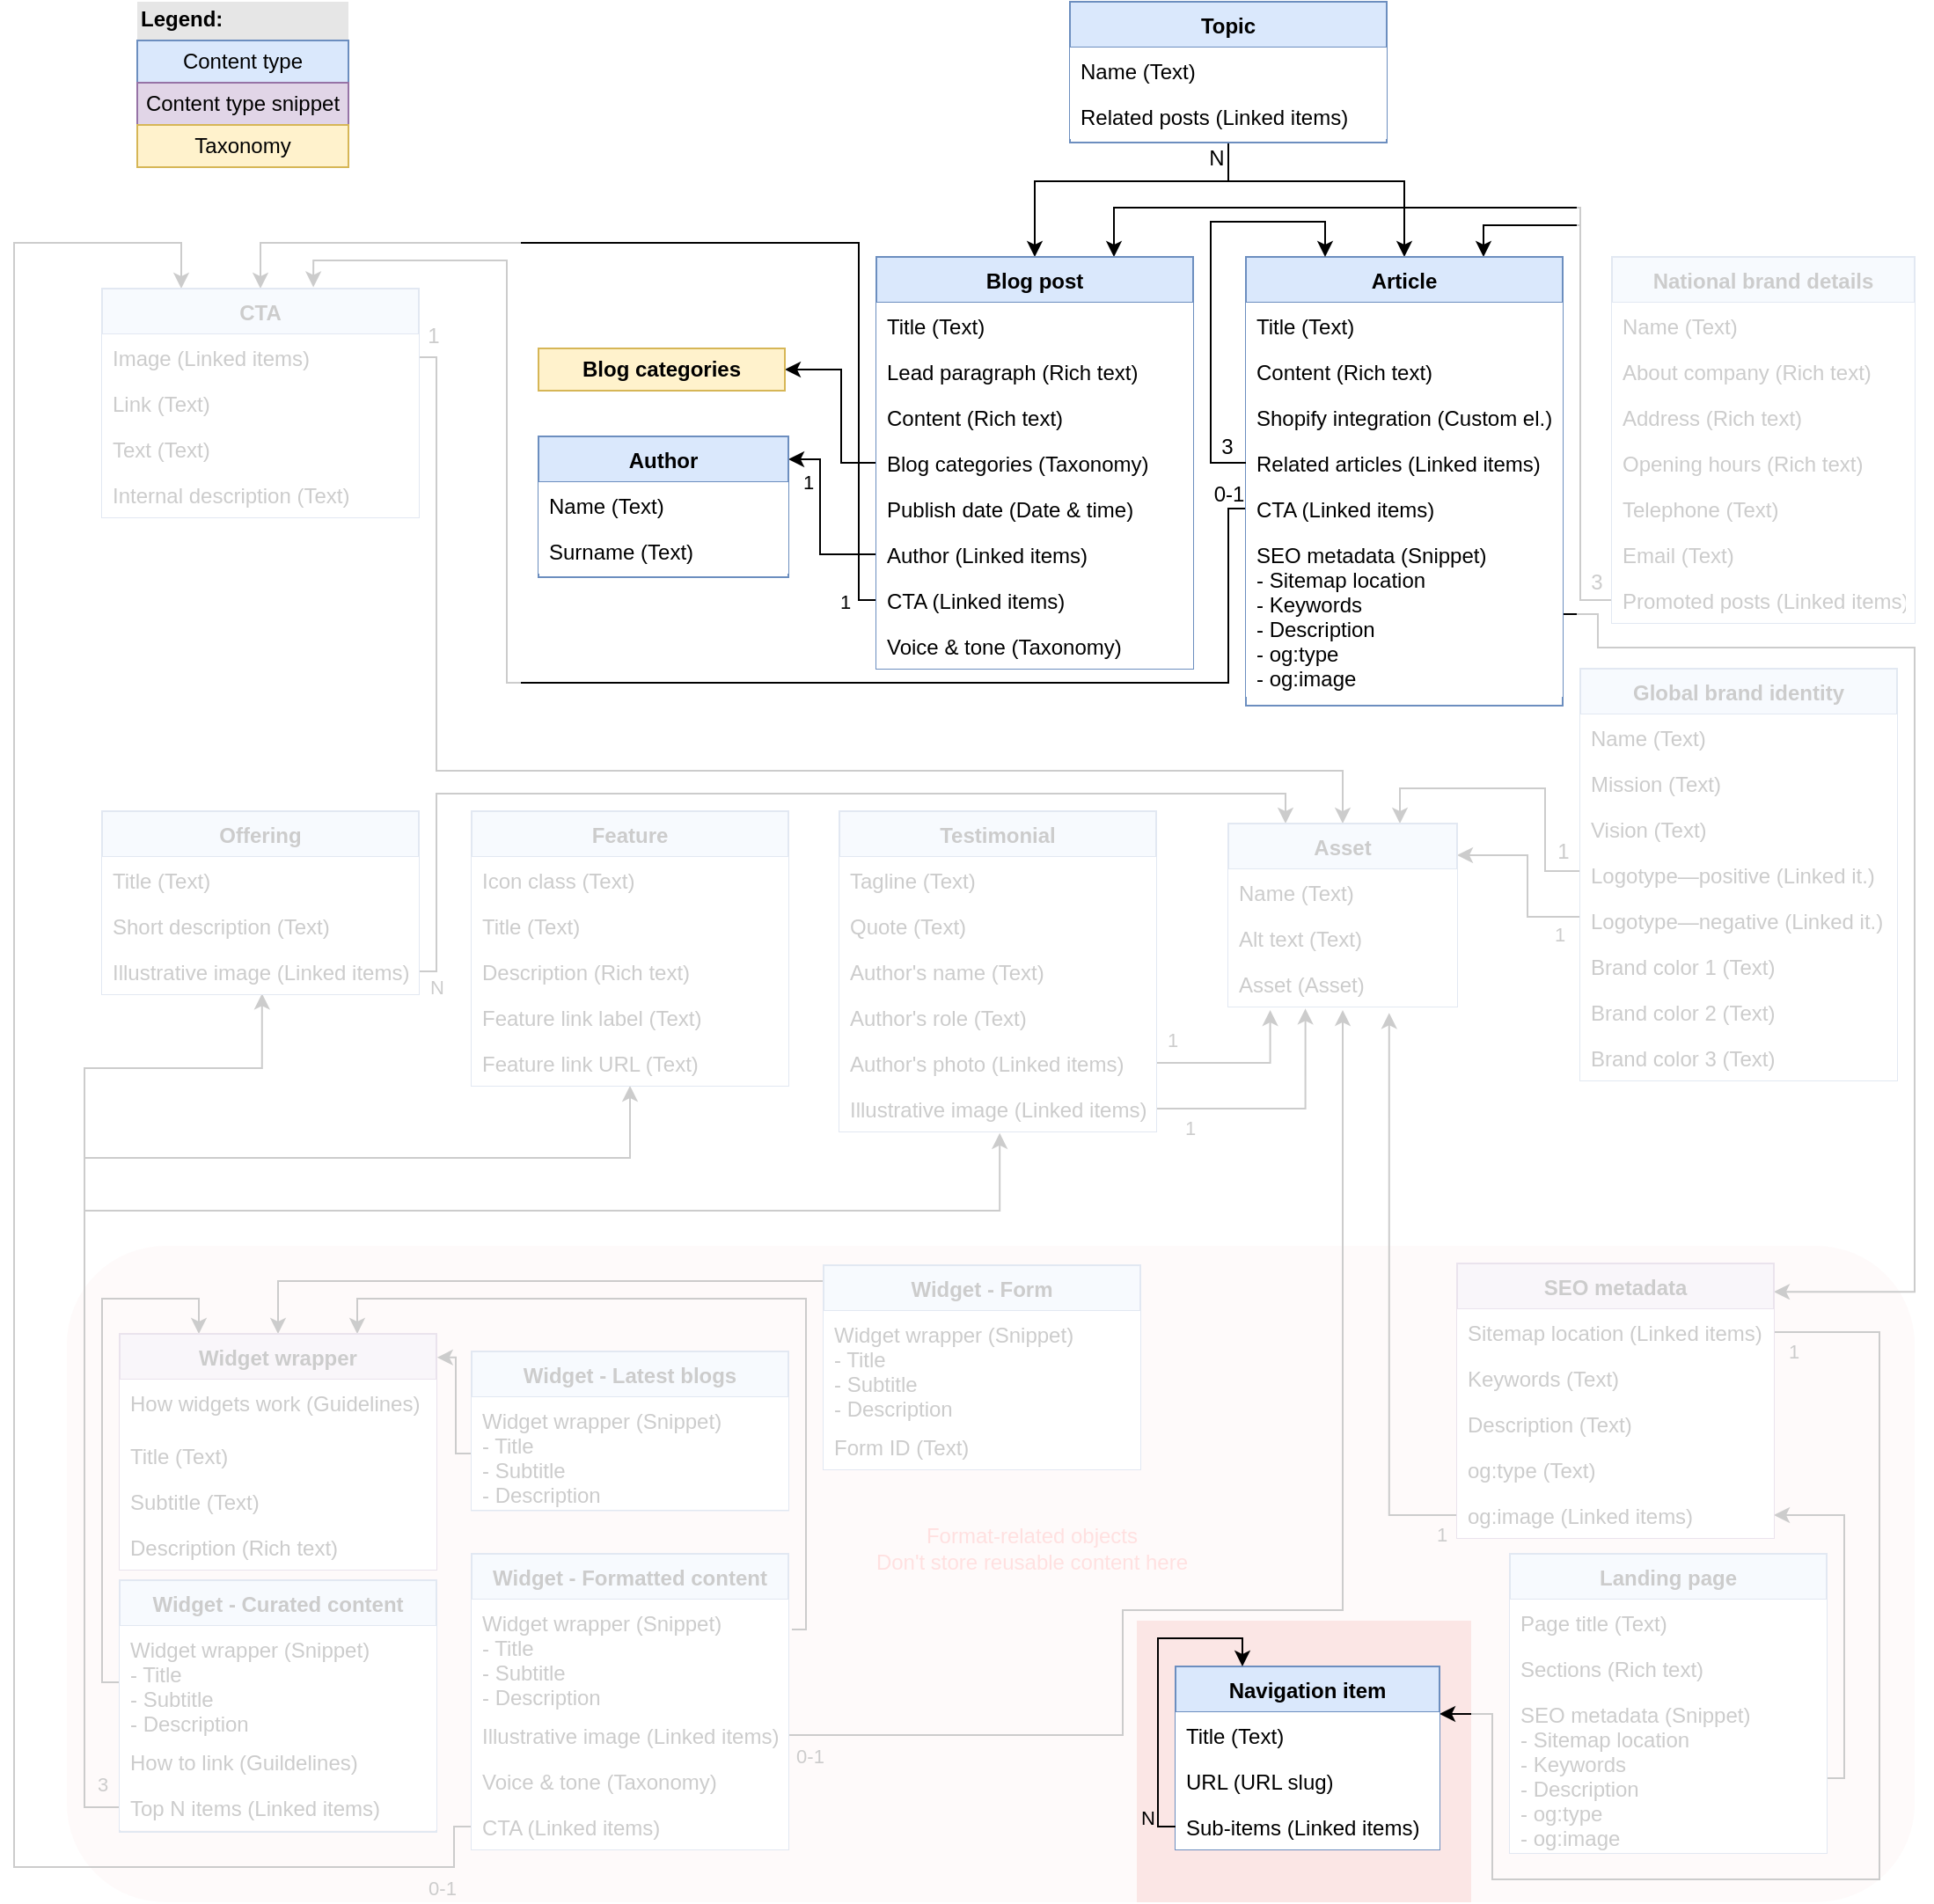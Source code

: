 <mxfile version="12.9.12" type="github">
  <diagram id="l7EoI_o5KhrgH6v80gf4" name="Page-1">
    <mxGraphModel dx="3122" dy="1813" grid="1" gridSize="10" guides="1" tooltips="1" connect="1" arrows="1" fold="0" page="1" pageScale="1" pageWidth="850" pageHeight="1100" math="0" shadow="0">
      <root>
        <mxCell id="0" />
        <mxCell id="1" parent="0" />
        <mxCell id="Mn-jsPeLyAHsvxmleGaf-1" value="" style="rounded=1;whiteSpace=wrap;html=1;fillColor=#f8cecc;strokeColor=none;opacity=50;" parent="1" vertex="1">
          <mxGeometry x="-1058" y="-133" width="1050" height="373" as="geometry" />
        </mxCell>
        <mxCell id="Mn-jsPeLyAHsvxmleGaf-2" value="1" style="edgeStyle=orthogonalEdgeStyle;rounded=0;orthogonalLoop=1;jettySize=auto;html=1;exitX=0;exitY=0.5;exitDx=0;exitDy=0;entryX=1;entryY=0.162;entryDx=0;entryDy=0;entryPerimeter=0;" parent="1" source="Mn-jsPeLyAHsvxmleGaf-86" target="Mn-jsPeLyAHsvxmleGaf-147" edge="1">
          <mxGeometry x="0.404" y="7" relative="1" as="geometry">
            <Array as="points">
              <mxPoint x="-630" y="-526" />
              <mxPoint x="-630" y="-580" />
            </Array>
            <mxPoint x="-645" y="-577" as="targetPoint" />
            <mxPoint as="offset" />
          </mxGeometry>
        </mxCell>
        <mxCell id="Mn-jsPeLyAHsvxmleGaf-3" value="1" style="text;html=1;align=center;verticalAlign=middle;resizable=0;points=[];" parent="Mn-jsPeLyAHsvxmleGaf-2" vertex="1" connectable="0">
          <mxGeometry x="-0.88" y="29" relative="1" as="geometry">
            <mxPoint x="9" y="-13" as="offset" />
          </mxGeometry>
        </mxCell>
        <mxCell id="Mn-jsPeLyAHsvxmleGaf-4" style="edgeStyle=orthogonalEdgeStyle;rounded=0;orthogonalLoop=1;jettySize=auto;html=1;entryX=1;entryY=0.5;entryDx=0;entryDy=0;exitX=0;exitY=0.5;exitDx=0;exitDy=0;" parent="1" source="Mn-jsPeLyAHsvxmleGaf-84" target="Mn-jsPeLyAHsvxmleGaf-15" edge="1">
          <mxGeometry relative="1" as="geometry">
            <mxPoint x="-364.16" y="84" as="targetPoint" />
            <Array as="points">
              <mxPoint x="-618" y="-578" />
              <mxPoint x="-618" y="-631" />
            </Array>
          </mxGeometry>
        </mxCell>
        <mxCell id="Mn-jsPeLyAHsvxmleGaf-5" style="edgeStyle=orthogonalEdgeStyle;rounded=0;orthogonalLoop=1;jettySize=auto;html=1;exitX=0;exitY=0.5;exitDx=0;exitDy=0;entryX=0.25;entryY=0;entryDx=0;entryDy=0;strokeColor=#000000;fontColor=#00FF00;" parent="1" source="Mn-jsPeLyAHsvxmleGaf-55" target="Mn-jsPeLyAHsvxmleGaf-62" edge="1">
          <mxGeometry relative="1" as="geometry">
            <Array as="points">
              <mxPoint x="-1038" y="115" />
              <mxPoint x="-1038" y="-103" />
              <mxPoint x="-983" y="-103" />
            </Array>
          </mxGeometry>
        </mxCell>
        <mxCell id="Mn-jsPeLyAHsvxmleGaf-6" value="1" style="edgeStyle=orthogonalEdgeStyle;rounded=0;orthogonalLoop=1;jettySize=auto;html=1;exitX=1;exitY=0.5;exitDx=0;exitDy=0;strokeColor=#000000;fontColor=#000000;labelBackgroundColor=none;" parent="1" source="Mn-jsPeLyAHsvxmleGaf-112" target="Mn-jsPeLyAHsvxmleGaf-142" edge="1">
          <mxGeometry x="-0.801" y="-49" relative="1" as="geometry">
            <mxPoint x="-276" y="133" as="targetPoint" />
            <Array as="points">
              <mxPoint x="-28" y="-84" />
              <mxPoint x="-28" y="227" />
              <mxPoint x="-248" y="227" />
              <mxPoint x="-248" y="133" />
            </Array>
            <mxPoint as="offset" />
          </mxGeometry>
        </mxCell>
        <mxCell id="Mn-jsPeLyAHsvxmleGaf-7" value="1" style="text;html=1;align=center;verticalAlign=middle;resizable=0;points=[];fontColor=#000000;" parent="Mn-jsPeLyAHsvxmleGaf-6" vertex="1" connectable="0">
          <mxGeometry x="-0.455" y="1" relative="1" as="geometry">
            <mxPoint x="-66" y="-405" as="offset" />
          </mxGeometry>
        </mxCell>
        <mxCell id="Mn-jsPeLyAHsvxmleGaf-8" value="1" style="edgeStyle=orthogonalEdgeStyle;rounded=0;orthogonalLoop=1;jettySize=auto;html=1;exitX=0;exitY=0.5;exitDx=0;exitDy=0;strokeColor=#000000;fontColor=#000000;entryX=0.703;entryY=1.141;entryDx=0;entryDy=0;entryPerimeter=0;labelBackgroundColor=none;" parent="1" source="Mn-jsPeLyAHsvxmleGaf-116" target="Mn-jsPeLyAHsvxmleGaf-92" edge="1">
          <mxGeometry x="-0.94" y="11" relative="1" as="geometry">
            <Array as="points">
              <mxPoint x="-307" y="20" />
            </Array>
            <mxPoint as="offset" />
            <mxPoint x="-316" y="-264" as="targetPoint" />
          </mxGeometry>
        </mxCell>
        <mxCell id="Mn-jsPeLyAHsvxmleGaf-9" style="edgeStyle=orthogonalEdgeStyle;rounded=0;orthogonalLoop=1;jettySize=auto;html=1;entryX=1;entryY=0.103;entryDx=0;entryDy=0;strokeColor=#000000;fontColor=#00FF00;exitX=1;exitY=0.5;exitDx=0;exitDy=0;entryPerimeter=0;" parent="1" source="Mn-jsPeLyAHsvxmleGaf-78" target="Mn-jsPeLyAHsvxmleGaf-111" edge="1">
          <mxGeometry relative="1" as="geometry">
            <Array as="points">
              <mxPoint x="-188" y="-492" />
              <mxPoint x="-188" y="-473" />
              <mxPoint x="-8" y="-473" />
              <mxPoint x="-8" y="-107" />
            </Array>
          </mxGeometry>
        </mxCell>
        <mxCell id="Mn-jsPeLyAHsvxmleGaf-11" style="edgeStyle=orthogonalEdgeStyle;rounded=0;orthogonalLoop=1;jettySize=auto;html=1;exitX=0;exitY=0.5;exitDx=0;exitDy=0;entryX=0.667;entryY=-0.006;entryDx=0;entryDy=0;strokeColor=#000000;fontColor=#00FF00;entryPerimeter=0;" parent="1" source="Mn-jsPeLyAHsvxmleGaf-77" target="Mn-jsPeLyAHsvxmleGaf-48" edge="1">
          <mxGeometry relative="1" as="geometry">
            <Array as="points">
              <mxPoint x="-398" y="-552" />
              <mxPoint x="-398" y="-453" />
              <mxPoint x="-808" y="-453" />
              <mxPoint x="-808" y="-693" />
              <mxPoint x="-918" y="-693" />
            </Array>
          </mxGeometry>
        </mxCell>
        <mxCell id="Mn-jsPeLyAHsvxmleGaf-156" value="0-1" style="text;html=1;align=center;verticalAlign=middle;resizable=0;points=[];" parent="Mn-jsPeLyAHsvxmleGaf-11" vertex="1" connectable="0">
          <mxGeometry x="-0.577" relative="1" as="geometry">
            <mxPoint x="77.67" y="-107" as="offset" />
          </mxGeometry>
        </mxCell>
        <mxCell id="Mn-jsPeLyAHsvxmleGaf-12" value="1" style="edgeStyle=orthogonalEdgeStyle;rounded=0;orthogonalLoop=1;jettySize=auto;html=1;exitX=0;exitY=0.5;exitDx=0;exitDy=0;strokeColor=#000000;fontColor=#000000;entryX=0.5;entryY=0;entryDx=0;entryDy=0;" parent="1" source="Mn-jsPeLyAHsvxmleGaf-87" target="Mn-jsPeLyAHsvxmleGaf-48" edge="1">
          <mxGeometry x="-0.966" y="8" relative="1" as="geometry">
            <mxPoint x="-1173" y="881" as="targetPoint" />
            <Array as="points">
              <mxPoint x="-608" y="-500" />
              <mxPoint x="-608" y="-703" />
              <mxPoint x="-948" y="-703" />
            </Array>
            <mxPoint y="1" as="offset" />
          </mxGeometry>
        </mxCell>
        <mxCell id="Mn-jsPeLyAHsvxmleGaf-13" style="edgeStyle=orthogonalEdgeStyle;rounded=0;orthogonalLoop=1;jettySize=auto;html=1;exitX=0;exitY=0.5;exitDx=0;exitDy=0;strokeColor=#000000;entryX=0.75;entryY=0;entryDx=0;entryDy=0;" parent="1" source="Mn-jsPeLyAHsvxmleGaf-128" target="Mn-jsPeLyAHsvxmleGaf-70" edge="1">
          <mxGeometry relative="1" as="geometry">
            <mxPoint x="-485.16" y="-423" as="targetPoint" />
            <Array as="points">
              <mxPoint x="-198" y="-500" />
              <mxPoint x="-198" y="-713" />
              <mxPoint x="-253" y="-713" />
            </Array>
          </mxGeometry>
        </mxCell>
        <mxCell id="Mn-jsPeLyAHsvxmleGaf-14" value="3" style="text;html=1;align=center;verticalAlign=middle;resizable=0;points=[];" parent="Mn-jsPeLyAHsvxmleGaf-13" vertex="1" connectable="0">
          <mxGeometry x="-0.667" y="-1" relative="1" as="geometry">
            <mxPoint x="8" y="21.83" as="offset" />
          </mxGeometry>
        </mxCell>
        <mxCell id="Mn-jsPeLyAHsvxmleGaf-15" value="Blog categories" style="rounded=0;whiteSpace=wrap;html=1;strokeColor=#d6b656;strokeWidth=1;fillColor=#fff2cc;fontStyle=1" parent="1" vertex="1">
          <mxGeometry x="-790" y="-643" width="140" height="24" as="geometry" />
        </mxCell>
        <mxCell id="Mn-jsPeLyAHsvxmleGaf-17" style="edgeStyle=orthogonalEdgeStyle;rounded=0;orthogonalLoop=1;jettySize=auto;html=1;exitX=0.5;exitY=1;exitDx=0;exitDy=0;entryX=0.5;entryY=0;entryDx=0;entryDy=0;" parent="1" source="Mn-jsPeLyAHsvxmleGaf-67" target="Mn-jsPeLyAHsvxmleGaf-80" edge="1">
          <mxGeometry relative="1" as="geometry">
            <Array as="points">
              <mxPoint x="-398" y="-738" />
              <mxPoint x="-508" y="-738" />
            </Array>
          </mxGeometry>
        </mxCell>
        <mxCell id="Mn-jsPeLyAHsvxmleGaf-155" value="N" style="text;html=1;align=center;verticalAlign=middle;resizable=0;points=[];" parent="Mn-jsPeLyAHsvxmleGaf-17" vertex="1" connectable="0">
          <mxGeometry x="-0.002" y="2" relative="1" as="geometry">
            <mxPoint x="58.5" y="-15" as="offset" />
          </mxGeometry>
        </mxCell>
        <mxCell id="Mn-jsPeLyAHsvxmleGaf-18" style="edgeStyle=orthogonalEdgeStyle;rounded=0;orthogonalLoop=1;jettySize=auto;html=1;exitX=0.5;exitY=1;exitDx=0;exitDy=0;entryX=0.5;entryY=0;entryDx=0;entryDy=0;" parent="1" source="Mn-jsPeLyAHsvxmleGaf-67" target="Mn-jsPeLyAHsvxmleGaf-70" edge="1">
          <mxGeometry relative="1" as="geometry">
            <Array as="points">
              <mxPoint x="-398" y="-738" />
              <mxPoint x="-298" y="-738" />
            </Array>
          </mxGeometry>
        </mxCell>
        <mxCell id="Mn-jsPeLyAHsvxmleGaf-19" value="" style="group;fillColor=#E6E6E6;" parent="1" vertex="1" connectable="0">
          <mxGeometry x="-1018" y="-840" width="120" height="94" as="geometry" />
        </mxCell>
        <mxCell id="Mn-jsPeLyAHsvxmleGaf-20" value="&lt;b&gt;Legend:&lt;/b&gt;" style="text;html=1;strokeColor=none;fillColor=none;align=left;verticalAlign=middle;whiteSpace=wrap;rounded=0;" parent="Mn-jsPeLyAHsvxmleGaf-19" vertex="1">
          <mxGeometry width="40" height="20" as="geometry" />
        </mxCell>
        <mxCell id="Mn-jsPeLyAHsvxmleGaf-21" value="Content type" style="rounded=0;whiteSpace=wrap;html=1;strokeColor=#6c8ebf;strokeWidth=1;fillColor=#dae8fc;gradientColor=none;" parent="Mn-jsPeLyAHsvxmleGaf-19" vertex="1">
          <mxGeometry y="22" width="120" height="24" as="geometry" />
        </mxCell>
        <mxCell id="Mn-jsPeLyAHsvxmleGaf-22" value="Content type snippet" style="rounded=0;whiteSpace=wrap;html=1;strokeColor=#9673a6;strokeWidth=1;fillColor=#e1d5e7;" parent="Mn-jsPeLyAHsvxmleGaf-19" vertex="1">
          <mxGeometry y="46" width="120" height="24" as="geometry" />
        </mxCell>
        <mxCell id="Mn-jsPeLyAHsvxmleGaf-23" value="Taxonomy" style="rounded=0;whiteSpace=wrap;html=1;strokeColor=#d6b656;strokeWidth=1;fillColor=#fff2cc;" parent="Mn-jsPeLyAHsvxmleGaf-19" vertex="1">
          <mxGeometry y="70" width="120" height="24" as="geometry" />
        </mxCell>
        <mxCell id="Mn-jsPeLyAHsvxmleGaf-24" style="edgeStyle=orthogonalEdgeStyle;rounded=0;orthogonalLoop=1;jettySize=auto;html=1;exitX=1;exitY=0.75;exitDx=0;exitDy=0;entryX=1;entryY=0.5;entryDx=0;entryDy=0;" parent="1" source="Mn-jsPeLyAHsvxmleGaf-117" target="Mn-jsPeLyAHsvxmleGaf-116" edge="1">
          <mxGeometry relative="1" as="geometry">
            <mxPoint x="-568" y="-73" as="targetPoint" />
            <Array as="points">
              <mxPoint x="-48" y="170" />
              <mxPoint x="-48" y="20" />
            </Array>
          </mxGeometry>
        </mxCell>
        <mxCell id="Mn-jsPeLyAHsvxmleGaf-25" style="edgeStyle=orthogonalEdgeStyle;rounded=0;orthogonalLoop=1;jettySize=auto;html=1;exitX=0;exitY=0.5;exitDx=0;exitDy=0;entryX=0.75;entryY=0;entryDx=0;entryDy=0;" parent="1" source="Mn-jsPeLyAHsvxmleGaf-106" target="Mn-jsPeLyAHsvxmleGaf-89" edge="1">
          <mxGeometry relative="1" as="geometry">
            <Array as="points">
              <mxPoint x="-198" y="-346" />
              <mxPoint x="-218" y="-346" />
              <mxPoint x="-218" y="-393" />
              <mxPoint x="-301" y="-393" />
            </Array>
            <mxPoint x="-275" y="-326" as="targetPoint" />
          </mxGeometry>
        </mxCell>
        <mxCell id="Mn-jsPeLyAHsvxmleGaf-26" value="1" style="text;html=1;align=center;verticalAlign=middle;resizable=0;points=[];" parent="Mn-jsPeLyAHsvxmleGaf-25" vertex="1" connectable="0">
          <mxGeometry x="-0.542" y="-2" relative="1" as="geometry">
            <mxPoint x="8" y="6.17" as="offset" />
          </mxGeometry>
        </mxCell>
        <mxCell id="Mn-jsPeLyAHsvxmleGaf-27" value="1" style="edgeStyle=orthogonalEdgeStyle;rounded=0;orthogonalLoop=1;jettySize=auto;html=1;exitX=0;exitY=0.5;exitDx=0;exitDy=0;entryX=1;entryY=0.173;entryDx=0;entryDy=0;entryPerimeter=0;" parent="1" source="Mn-jsPeLyAHsvxmleGaf-107" target="Mn-jsPeLyAHsvxmleGaf-89" edge="1">
          <mxGeometry x="-0.738" y="10" relative="1" as="geometry">
            <mxPoint x="-288" y="-356" as="targetPoint" />
            <Array as="points">
              <mxPoint x="-228" y="-320" />
              <mxPoint x="-228" y="-355" />
            </Array>
            <mxPoint as="offset" />
          </mxGeometry>
        </mxCell>
        <mxCell id="Mn-jsPeLyAHsvxmleGaf-28" value="1" style="text;html=1;align=center;verticalAlign=middle;resizable=0;points=[];" parent="Mn-jsPeLyAHsvxmleGaf-27" vertex="1" connectable="0">
          <mxGeometry x="-0.903" y="-11" relative="1" as="geometry">
            <mxPoint x="8.33" y="19" as="offset" />
          </mxGeometry>
        </mxCell>
        <mxCell id="Mn-jsPeLyAHsvxmleGaf-29" style="edgeStyle=orthogonalEdgeStyle;rounded=0;orthogonalLoop=1;jettySize=auto;html=1;exitX=1;exitY=0.5;exitDx=0;exitDy=0;entryX=0.5;entryY=0;entryDx=0;entryDy=0;" parent="1" source="Mn-jsPeLyAHsvxmleGaf-49" target="Mn-jsPeLyAHsvxmleGaf-89" edge="1">
          <mxGeometry relative="1" as="geometry">
            <mxPoint x="-848" y="-643.941" as="sourcePoint" />
            <mxPoint x="-348" y="-263" as="targetPoint" />
            <Array as="points">
              <mxPoint x="-848" y="-638" />
              <mxPoint x="-848" y="-403" />
              <mxPoint x="-333" y="-403" />
            </Array>
          </mxGeometry>
        </mxCell>
        <mxCell id="Mn-jsPeLyAHsvxmleGaf-154" value="1" style="text;html=1;align=center;verticalAlign=middle;resizable=0;points=[];" parent="Mn-jsPeLyAHsvxmleGaf-29" vertex="1" connectable="0">
          <mxGeometry x="-0.653" y="3" relative="1" as="geometry">
            <mxPoint x="-5" y="-139.5" as="offset" />
          </mxGeometry>
        </mxCell>
        <mxCell id="Mn-jsPeLyAHsvxmleGaf-31" style="edgeStyle=orthogonalEdgeStyle;rounded=0;orthogonalLoop=1;jettySize=auto;html=1;entryX=0.75;entryY=0;entryDx=0;entryDy=0;exitX=0;exitY=0.5;exitDx=0;exitDy=0;" parent="1" source="Mn-jsPeLyAHsvxmleGaf-128" target="Mn-jsPeLyAHsvxmleGaf-80" edge="1">
          <mxGeometry relative="1" as="geometry">
            <Array as="points">
              <mxPoint x="-198" y="-500" />
              <mxPoint x="-198" y="-723" />
              <mxPoint x="-463" y="-723" />
            </Array>
          </mxGeometry>
        </mxCell>
        <mxCell id="Mn-jsPeLyAHsvxmleGaf-32" style="edgeStyle=orthogonalEdgeStyle;rounded=0;orthogonalLoop=1;jettySize=auto;html=1;exitX=0;exitY=0.5;exitDx=0;exitDy=0;entryX=1.002;entryY=0.1;entryDx=0;entryDy=0;entryPerimeter=0;" parent="1" source="Mn-jsPeLyAHsvxmleGaf-99" target="Mn-jsPeLyAHsvxmleGaf-62" edge="1">
          <mxGeometry relative="1" as="geometry">
            <Array as="points">
              <mxPoint x="-837" y="-15" />
              <mxPoint x="-837" y="-70" />
            </Array>
          </mxGeometry>
        </mxCell>
        <mxCell id="Mn-jsPeLyAHsvxmleGaf-33" style="edgeStyle=orthogonalEdgeStyle;rounded=0;orthogonalLoop=1;jettySize=auto;html=1;exitX=0;exitY=0.5;exitDx=0;exitDy=0;entryX=0.505;entryY=0.987;entryDx=0;entryDy=0;entryPerimeter=0;" parent="1" source="Mn-jsPeLyAHsvxmleGaf-57" target="Mn-jsPeLyAHsvxmleGaf-153" edge="1">
          <mxGeometry relative="1" as="geometry">
            <mxPoint x="-1038" y="150" as="targetPoint" />
            <Array as="points">
              <mxPoint x="-1048" y="186" />
              <mxPoint x="-1048" y="-234" />
              <mxPoint x="-947" y="-234" />
            </Array>
          </mxGeometry>
        </mxCell>
        <mxCell id="Mn-jsPeLyAHsvxmleGaf-34" style="edgeStyle=orthogonalEdgeStyle;rounded=0;orthogonalLoop=1;jettySize=auto;html=1;exitX=0;exitY=0.5;exitDx=0;exitDy=0;entryX=0.5;entryY=1;entryDx=0;entryDy=0;" parent="1" source="Mn-jsPeLyAHsvxmleGaf-57" target="Mn-jsPeLyAHsvxmleGaf-129" edge="1">
          <mxGeometry relative="1" as="geometry">
            <Array as="points">
              <mxPoint x="-1048" y="186" />
              <mxPoint x="-1048" y="-183" />
              <mxPoint x="-738" y="-183" />
            </Array>
          </mxGeometry>
        </mxCell>
        <mxCell id="Mn-jsPeLyAHsvxmleGaf-35" value="3" style="edgeStyle=orthogonalEdgeStyle;rounded=0;orthogonalLoop=1;jettySize=auto;html=1;exitX=0;exitY=0.5;exitDx=0;exitDy=0;entryX=0.506;entryY=1.034;entryDx=0;entryDy=0;entryPerimeter=0;labelBackgroundColor=none;" parent="1" source="Mn-jsPeLyAHsvxmleGaf-57" target="Mn-jsPeLyAHsvxmleGaf-141" edge="1">
          <mxGeometry x="-0.928" y="-10" relative="1" as="geometry">
            <Array as="points">
              <mxPoint x="-1048" y="186" />
              <mxPoint x="-1048" y="-153" />
              <mxPoint x="-527" y="-153" />
            </Array>
            <mxPoint as="offset" />
          </mxGeometry>
        </mxCell>
        <mxCell id="Mn-jsPeLyAHsvxmleGaf-36" style="edgeStyle=orthogonalEdgeStyle;rounded=0;orthogonalLoop=1;jettySize=auto;html=1;exitX=0.5;exitY=0;exitDx=0;exitDy=0;entryX=0.5;entryY=0;entryDx=0;entryDy=0;" parent="1" source="Mn-jsPeLyAHsvxmleGaf-59" target="Mn-jsPeLyAHsvxmleGaf-62" edge="1">
          <mxGeometry relative="1" as="geometry">
            <Array as="points">
              <mxPoint x="-538" y="-113" />
              <mxPoint x="-938" y="-113" />
            </Array>
          </mxGeometry>
        </mxCell>
        <mxCell id="Mn-jsPeLyAHsvxmleGaf-37" style="edgeStyle=orthogonalEdgeStyle;rounded=0;orthogonalLoop=1;jettySize=auto;html=1;exitX=1.011;exitY=0.266;exitDx=0;exitDy=0;entryX=0.75;entryY=0;entryDx=0;entryDy=0;exitPerimeter=0;" parent="1" source="Mn-jsPeLyAHsvxmleGaf-94" target="Mn-jsPeLyAHsvxmleGaf-62" edge="1">
          <mxGeometry relative="1" as="geometry">
            <mxPoint x="-628" y="132.5" as="sourcePoint" />
            <Array as="points">
              <mxPoint x="-638" y="85" />
              <mxPoint x="-638" y="-103" />
              <mxPoint x="-893" y="-103" />
            </Array>
          </mxGeometry>
        </mxCell>
        <mxCell id="Mn-jsPeLyAHsvxmleGaf-40" value="0-1" style="edgeStyle=orthogonalEdgeStyle;rounded=0;orthogonalLoop=1;jettySize=auto;html=1;exitX=0;exitY=0.5;exitDx=0;exitDy=0;entryX=0.25;entryY=0;entryDx=0;entryDy=0;labelBackgroundColor=none;" parent="1" source="Mn-jsPeLyAHsvxmleGaf-97" target="Mn-jsPeLyAHsvxmleGaf-48" edge="1">
          <mxGeometry x="-0.94" y="12" relative="1" as="geometry">
            <mxPoint x="-307" y="780" as="targetPoint" />
            <Array as="points">
              <mxPoint x="-838" y="197" />
              <mxPoint x="-838" y="220" />
              <mxPoint x="-1088" y="220" />
              <mxPoint x="-1088" y="-703" />
              <mxPoint x="-993" y="-703" />
            </Array>
            <mxPoint as="offset" />
          </mxGeometry>
        </mxCell>
        <mxCell id="Mn-jsPeLyAHsvxmleGaf-41" value="1" style="edgeStyle=orthogonalEdgeStyle;rounded=0;orthogonalLoop=1;jettySize=auto;html=1;exitX=1;exitY=0.5;exitDx=0;exitDy=0;entryX=0.337;entryY=1.045;entryDx=0;entryDy=0;entryPerimeter=0;" parent="1" source="Mn-jsPeLyAHsvxmleGaf-141" target="Mn-jsPeLyAHsvxmleGaf-92" edge="1">
          <mxGeometry x="-0.732" y="-11" relative="1" as="geometry">
            <mxPoint x="-361" y="-264" as="targetPoint" />
            <Array as="points">
              <mxPoint x="-354" y="-211" />
            </Array>
            <mxPoint as="offset" />
          </mxGeometry>
        </mxCell>
        <mxCell id="Mn-jsPeLyAHsvxmleGaf-42" value="1" style="edgeStyle=orthogonalEdgeStyle;rounded=0;orthogonalLoop=1;jettySize=auto;html=1;entryX=0.183;entryY=1.077;entryDx=0;entryDy=0;exitX=1;exitY=0.5;exitDx=0;exitDy=0;entryPerimeter=0;" parent="1" source="Mn-jsPeLyAHsvxmleGaf-140" target="Mn-jsPeLyAHsvxmleGaf-92" edge="1">
          <mxGeometry x="0.643" y="56" relative="1" as="geometry">
            <mxPoint x="-348" y="307" as="sourcePoint" />
            <Array as="points">
              <mxPoint x="-374" y="-237" />
            </Array>
            <mxPoint as="offset" />
          </mxGeometry>
        </mxCell>
        <mxCell id="Mn-jsPeLyAHsvxmleGaf-43" value="0-1" style="edgeStyle=orthogonalEdgeStyle;rounded=0;orthogonalLoop=1;jettySize=auto;html=1;exitX=1;exitY=0.5;exitDx=0;exitDy=0;entryX=0.5;entryY=1.077;entryDx=0;entryDy=0;entryPerimeter=0;labelBackgroundColor=none;" parent="1" source="Mn-jsPeLyAHsvxmleGaf-95" target="Mn-jsPeLyAHsvxmleGaf-92" edge="1">
          <mxGeometry x="-0.967" y="-12" relative="1" as="geometry">
            <Array as="points">
              <mxPoint x="-458" y="145" />
              <mxPoint x="-458" y="74" />
              <mxPoint x="-333" y="74" />
            </Array>
            <mxPoint as="offset" />
          </mxGeometry>
        </mxCell>
        <mxCell id="Mn-jsPeLyAHsvxmleGaf-44" value="N" style="edgeStyle=orthogonalEdgeStyle;rounded=0;orthogonalLoop=1;jettySize=auto;html=1;exitX=1;exitY=0.5;exitDx=0;exitDy=0;entryX=0.25;entryY=0;entryDx=0;entryDy=0;" parent="1" source="Mn-jsPeLyAHsvxmleGaf-153" target="Mn-jsPeLyAHsvxmleGaf-89" edge="1">
          <mxGeometry x="-0.967" y="-9" relative="1" as="geometry">
            <Array as="points">
              <mxPoint x="-848" y="-289" />
              <mxPoint x="-848" y="-390" />
              <mxPoint x="-365" y="-390" />
            </Array>
            <mxPoint x="-9" y="9" as="offset" />
          </mxGeometry>
        </mxCell>
        <mxCell id="Mn-jsPeLyAHsvxmleGaf-45" value="&lt;font color=&quot;#ff6666&quot;&gt;Format-related objects&lt;br&gt;Don&#39;t store reusable content here&lt;/font&gt;" style="text;html=1;strokeColor=none;fillColor=none;align=center;verticalAlign=middle;whiteSpace=wrap;rounded=0;opacity=50;" parent="1" vertex="1">
          <mxGeometry x="-601" y="20" width="183" height="37" as="geometry" />
        </mxCell>
        <mxCell id="Mn-jsPeLyAHsvxmleGaf-48" value="CTA" style="swimlane;fontStyle=1;align=center;verticalAlign=top;childLayout=stackLayout;horizontal=1;startSize=26;horizontalStack=0;resizeParent=1;resizeLast=0;collapsible=1;marginBottom=0;rounded=0;shadow=0;strokeWidth=1;fillColor=#dae8fc;strokeColor=#6c8ebf;" parent="1" vertex="1">
          <mxGeometry x="-1038" y="-677" width="180" height="130" as="geometry">
            <mxRectangle x="230" y="140" width="160" height="26" as="alternateBounds" />
          </mxGeometry>
        </mxCell>
        <mxCell id="Mn-jsPeLyAHsvxmleGaf-49" value="Image (Linked items)" style="text;align=left;verticalAlign=top;spacingLeft=4;spacingRight=4;overflow=hidden;rotatable=0;points=[[0,0.5],[1,0.5]];portConstraint=eastwest;fillColor=#ffffff;" parent="Mn-jsPeLyAHsvxmleGaf-48" vertex="1">
          <mxGeometry y="26" width="180" height="26" as="geometry" />
        </mxCell>
        <mxCell id="Mn-jsPeLyAHsvxmleGaf-50" value="Link (Text)" style="text;align=left;verticalAlign=top;spacingLeft=4;spacingRight=4;overflow=hidden;rotatable=0;points=[[0,0.5],[1,0.5]];portConstraint=eastwest;fillColor=#ffffff;" parent="Mn-jsPeLyAHsvxmleGaf-48" vertex="1">
          <mxGeometry y="52" width="180" height="26" as="geometry" />
        </mxCell>
        <mxCell id="Mn-jsPeLyAHsvxmleGaf-51" value="Text (Text)" style="text;align=left;verticalAlign=top;spacingLeft=4;spacingRight=4;overflow=hidden;rotatable=0;points=[[0,0.5],[1,0.5]];portConstraint=eastwest;fillColor=#ffffff;" parent="Mn-jsPeLyAHsvxmleGaf-48" vertex="1">
          <mxGeometry y="78" width="180" height="26" as="geometry" />
        </mxCell>
        <mxCell id="Mn-jsPeLyAHsvxmleGaf-52" value="Internal description (Text)" style="text;align=left;verticalAlign=top;spacingLeft=4;spacingRight=4;overflow=hidden;rotatable=0;points=[[0,0.5],[1,0.5]];portConstraint=eastwest;fillColor=#ffffff;" parent="Mn-jsPeLyAHsvxmleGaf-48" vertex="1">
          <mxGeometry y="104" width="180" height="26" as="geometry" />
        </mxCell>
        <mxCell id="Mn-jsPeLyAHsvxmleGaf-54" value="Widget - Curated content" style="swimlane;fontStyle=1;align=center;verticalAlign=top;childLayout=stackLayout;horizontal=1;startSize=26;horizontalStack=0;resizeParent=1;resizeLast=0;collapsible=1;marginBottom=0;rounded=0;shadow=0;strokeWidth=1;fillColor=#dae8fc;strokeColor=#6c8ebf;" parent="1" vertex="1">
          <mxGeometry x="-1028" y="57" width="180" height="143" as="geometry">
            <mxRectangle x="230" y="140" width="160" height="26" as="alternateBounds" />
          </mxGeometry>
        </mxCell>
        <mxCell id="Mn-jsPeLyAHsvxmleGaf-55" value="Widget wrapper (Snippet)&#xa;- Title&#xa;- Subtitle&#xa;- Description" style="text;align=left;verticalAlign=top;spacingLeft=4;spacingRight=4;overflow=hidden;rotatable=0;points=[[0,0.5],[1,0.5]];portConstraint=eastwest;fillColor=#ffffff;" parent="Mn-jsPeLyAHsvxmleGaf-54" vertex="1">
          <mxGeometry y="26" width="180" height="64" as="geometry" />
        </mxCell>
        <mxCell id="Mn-jsPeLyAHsvxmleGaf-56" value="How to link (Guildelines)" style="text;align=left;verticalAlign=top;spacingLeft=4;spacingRight=4;overflow=hidden;rotatable=0;points=[[0,0.5],[1,0.5]];portConstraint=eastwest;fillColor=#ffffff;strokeColor=none;" parent="Mn-jsPeLyAHsvxmleGaf-54" vertex="1">
          <mxGeometry y="90" width="180" height="26" as="geometry" />
        </mxCell>
        <mxCell id="Mn-jsPeLyAHsvxmleGaf-57" value="Top N items (Linked items)" style="text;align=left;verticalAlign=top;spacingLeft=4;spacingRight=4;overflow=hidden;rotatable=0;points=[[0,0.5],[1,0.5]];portConstraint=eastwest;fillColor=#ffffff;strokeColor=none;" parent="Mn-jsPeLyAHsvxmleGaf-54" vertex="1">
          <mxGeometry y="116" width="180" height="26" as="geometry" />
        </mxCell>
        <mxCell id="Mn-jsPeLyAHsvxmleGaf-59" value="Widget - Form" style="swimlane;fontStyle=1;align=center;verticalAlign=top;childLayout=stackLayout;horizontal=1;startSize=26;horizontalStack=0;resizeParent=1;resizeLast=0;collapsible=1;marginBottom=0;rounded=0;shadow=0;strokeWidth=1;fillColor=#dae8fc;strokeColor=#6c8ebf;" parent="1" vertex="1">
          <mxGeometry x="-628" y="-122" width="180" height="116" as="geometry">
            <mxRectangle x="230" y="140" width="160" height="26" as="alternateBounds" />
          </mxGeometry>
        </mxCell>
        <mxCell id="Mn-jsPeLyAHsvxmleGaf-60" value="Widget wrapper (Snippet)&#xa;- Title&#xa;- Subtitle&#xa;- Description" style="text;align=left;verticalAlign=top;spacingLeft=4;spacingRight=4;overflow=hidden;rotatable=0;points=[[0,0.5],[1,0.5]];portConstraint=eastwest;fillColor=#ffffff;" parent="Mn-jsPeLyAHsvxmleGaf-59" vertex="1">
          <mxGeometry y="26" width="180" height="64" as="geometry" />
        </mxCell>
        <mxCell id="Mn-jsPeLyAHsvxmleGaf-61" value="Form ID (Text)" style="text;align=left;verticalAlign=top;spacingLeft=4;spacingRight=4;overflow=hidden;rotatable=0;points=[[0,0.5],[1,0.5]];portConstraint=eastwest;fillColor=#ffffff;strokeColor=none;" parent="Mn-jsPeLyAHsvxmleGaf-59" vertex="1">
          <mxGeometry y="90" width="180" height="26" as="geometry" />
        </mxCell>
        <mxCell id="Mn-jsPeLyAHsvxmleGaf-62" value="Widget wrapper" style="swimlane;fontStyle=1;align=center;verticalAlign=top;childLayout=stackLayout;horizontal=1;startSize=26;horizontalStack=0;resizeParent=1;resizeLast=0;collapsible=1;marginBottom=0;rounded=0;shadow=0;strokeWidth=1;fillColor=#e1d5e7;strokeColor=#9673a6;" parent="1" vertex="1">
          <mxGeometry x="-1028" y="-83" width="180" height="134" as="geometry">
            <mxRectangle x="230" y="140" width="160" height="26" as="alternateBounds" />
          </mxGeometry>
        </mxCell>
        <mxCell id="Mn-jsPeLyAHsvxmleGaf-63" value="How widgets work (Guidelines)" style="text;align=left;verticalAlign=top;spacingLeft=4;spacingRight=4;overflow=hidden;rotatable=0;points=[[0,0.5],[1,0.5]];portConstraint=eastwest;fillColor=#ffffff;" parent="Mn-jsPeLyAHsvxmleGaf-62" vertex="1">
          <mxGeometry y="26" width="180" height="30" as="geometry" />
        </mxCell>
        <mxCell id="Mn-jsPeLyAHsvxmleGaf-64" value="Title (Text)" style="text;align=left;verticalAlign=top;spacingLeft=4;spacingRight=4;overflow=hidden;rotatable=0;points=[[0,0.5],[1,0.5]];portConstraint=eastwest;fillColor=#ffffff;" parent="Mn-jsPeLyAHsvxmleGaf-62" vertex="1">
          <mxGeometry y="56" width="180" height="26" as="geometry" />
        </mxCell>
        <mxCell id="Mn-jsPeLyAHsvxmleGaf-65" value="Subtitle (Text)" style="text;align=left;verticalAlign=top;spacingLeft=4;spacingRight=4;overflow=hidden;rotatable=0;points=[[0,0.5],[1,0.5]];portConstraint=eastwest;fillColor=#ffffff;" parent="Mn-jsPeLyAHsvxmleGaf-62" vertex="1">
          <mxGeometry y="82" width="180" height="26" as="geometry" />
        </mxCell>
        <mxCell id="Mn-jsPeLyAHsvxmleGaf-66" value="Description (Rich text)" style="text;align=left;verticalAlign=top;spacingLeft=4;spacingRight=4;overflow=hidden;rotatable=0;points=[[0,0.5],[1,0.5]];portConstraint=eastwest;fillColor=#ffffff;" parent="Mn-jsPeLyAHsvxmleGaf-62" vertex="1">
          <mxGeometry y="108" width="180" height="26" as="geometry" />
        </mxCell>
        <mxCell id="Mn-jsPeLyAHsvxmleGaf-67" value="Topic" style="swimlane;fontStyle=1;align=center;verticalAlign=top;childLayout=stackLayout;horizontal=1;startSize=26;horizontalStack=0;resizeParent=1;resizeLast=0;collapsible=1;marginBottom=0;rounded=0;shadow=0;strokeWidth=1;fillColor=#dae8fc;strokeColor=#6c8ebf;" parent="1" vertex="1">
          <mxGeometry x="-488" y="-840" width="180" height="80" as="geometry">
            <mxRectangle x="230" y="140" width="160" height="26" as="alternateBounds" />
          </mxGeometry>
        </mxCell>
        <mxCell id="Mn-jsPeLyAHsvxmleGaf-68" value="Name (Text)" style="text;align=left;verticalAlign=top;spacingLeft=4;spacingRight=4;overflow=hidden;rotatable=0;points=[[0,0.5],[1,0.5]];portConstraint=eastwest;fillColor=#ffffff;" parent="Mn-jsPeLyAHsvxmleGaf-67" vertex="1">
          <mxGeometry y="26" width="180" height="26" as="geometry" />
        </mxCell>
        <mxCell id="Mn-jsPeLyAHsvxmleGaf-69" value="Related posts (Linked items)" style="text;align=left;verticalAlign=top;spacingLeft=4;spacingRight=4;overflow=hidden;rotatable=0;points=[[0,0.5],[1,0.5]];portConstraint=eastwest;rounded=0;shadow=0;html=0;fillColor=#ffffff;" parent="Mn-jsPeLyAHsvxmleGaf-67" vertex="1">
          <mxGeometry y="52" width="180" height="26" as="geometry" />
        </mxCell>
        <mxCell id="Mn-jsPeLyAHsvxmleGaf-70" value="Article" style="swimlane;fontStyle=1;align=center;verticalAlign=top;childLayout=stackLayout;horizontal=1;startSize=26;horizontalStack=0;resizeParent=1;resizeLast=0;collapsible=1;marginBottom=0;rounded=0;shadow=0;strokeWidth=1;fillColor=#dae8fc;strokeColor=#6c8ebf;" parent="1" vertex="1">
          <mxGeometry x="-388" y="-695" width="180" height="255" as="geometry">
            <mxRectangle x="230" y="140" width="160" height="26" as="alternateBounds" />
          </mxGeometry>
        </mxCell>
        <mxCell id="Mn-jsPeLyAHsvxmleGaf-71" value="Title (Text)" style="text;align=left;verticalAlign=top;spacingLeft=4;spacingRight=4;overflow=hidden;rotatable=0;points=[[0,0.5],[1,0.5]];portConstraint=eastwest;fontColor=#000000;fillColor=#ffffff;" parent="Mn-jsPeLyAHsvxmleGaf-70" vertex="1">
          <mxGeometry y="26" width="180" height="26" as="geometry" />
        </mxCell>
        <mxCell id="Mn-jsPeLyAHsvxmleGaf-72" value="Content (Rich text)" style="text;align=left;verticalAlign=top;spacingLeft=4;spacingRight=4;overflow=hidden;rotatable=0;points=[[0,0.5],[1,0.5]];portConstraint=eastwest;rounded=0;shadow=0;html=0;fontColor=#000000;fillColor=#ffffff;" parent="Mn-jsPeLyAHsvxmleGaf-70" vertex="1">
          <mxGeometry y="52" width="180" height="26" as="geometry" />
        </mxCell>
        <mxCell id="Mn-jsPeLyAHsvxmleGaf-73" style="edgeStyle=orthogonalEdgeStyle;rounded=0;orthogonalLoop=1;jettySize=auto;html=1;exitX=0;exitY=0.5;exitDx=0;exitDy=0;entryX=0.25;entryY=0;entryDx=0;entryDy=0;" parent="Mn-jsPeLyAHsvxmleGaf-70" source="Mn-jsPeLyAHsvxmleGaf-76" target="Mn-jsPeLyAHsvxmleGaf-70" edge="1">
          <mxGeometry relative="1" as="geometry">
            <Array as="points">
              <mxPoint x="-20" y="117" />
              <mxPoint x="-20" y="-20" />
              <mxPoint x="45" y="-20" />
            </Array>
          </mxGeometry>
        </mxCell>
        <mxCell id="Mn-jsPeLyAHsvxmleGaf-74" value="3" style="text;html=1;align=center;verticalAlign=middle;resizable=0;points=[];labelBackgroundColor=#ffffff;" parent="Mn-jsPeLyAHsvxmleGaf-73" vertex="1" connectable="0">
          <mxGeometry x="-0.728" y="-6" relative="1" as="geometry">
            <mxPoint x="3" y="3.33" as="offset" />
          </mxGeometry>
        </mxCell>
        <mxCell id="Mn-jsPeLyAHsvxmleGaf-75" value="Shopify integration (Custom el.)" style="text;align=left;verticalAlign=top;spacingLeft=4;spacingRight=4;overflow=hidden;rotatable=0;points=[[0,0.5],[1,0.5]];portConstraint=eastwest;rounded=0;shadow=0;html=0;fontColor=#000000;fillColor=#ffffff;" parent="Mn-jsPeLyAHsvxmleGaf-70" vertex="1">
          <mxGeometry y="78" width="180" height="26" as="geometry" />
        </mxCell>
        <mxCell id="Mn-jsPeLyAHsvxmleGaf-76" value="Related articles (Linked items)" style="text;align=left;verticalAlign=top;spacingLeft=4;spacingRight=4;overflow=hidden;rotatable=0;points=[[0,0.5],[1,0.5]];portConstraint=eastwest;rounded=0;shadow=0;html=0;fillColor=#ffffff;" parent="Mn-jsPeLyAHsvxmleGaf-70" vertex="1">
          <mxGeometry y="104" width="180" height="26" as="geometry" />
        </mxCell>
        <mxCell id="Mn-jsPeLyAHsvxmleGaf-77" value="CTA (Linked items)" style="text;align=left;verticalAlign=top;spacingLeft=4;spacingRight=4;overflow=hidden;rotatable=0;points=[[0,0.5],[1,0.5]];portConstraint=eastwest;rounded=0;shadow=0;html=0;fontColor=#000000;fillColor=#ffffff;" parent="Mn-jsPeLyAHsvxmleGaf-70" vertex="1">
          <mxGeometry y="130" width="180" height="26" as="geometry" />
        </mxCell>
        <mxCell id="Mn-jsPeLyAHsvxmleGaf-78" value="SEO metadata (Snippet)&#xa;- Sitemap location&#xa;- Keywords&#xa;- Description&#xa;- og:type&#xa;- og:image" style="text;align=left;verticalAlign=top;spacingLeft=4;spacingRight=4;overflow=hidden;rotatable=0;points=[[0,0.5],[1,0.5]];portConstraint=eastwest;rounded=0;shadow=0;html=0;fontColor=#000000;fillColor=#ffffff;" parent="Mn-jsPeLyAHsvxmleGaf-70" vertex="1">
          <mxGeometry y="156" width="180" height="94" as="geometry" />
        </mxCell>
        <mxCell id="Mn-jsPeLyAHsvxmleGaf-80" value="Blog post" style="swimlane;fontStyle=1;align=center;verticalAlign=top;childLayout=stackLayout;horizontal=1;startSize=26;horizontalStack=0;resizeParent=1;resizeLast=0;collapsible=1;marginBottom=0;rounded=0;shadow=0;strokeWidth=1;fillColor=#dae8fc;strokeColor=#6c8ebf;" parent="1" vertex="1">
          <mxGeometry x="-598" y="-695" width="180" height="234" as="geometry">
            <mxRectangle x="550" y="140" width="160" height="26" as="alternateBounds" />
          </mxGeometry>
        </mxCell>
        <mxCell id="Mn-jsPeLyAHsvxmleGaf-81" value="Title (Text)" style="text;align=left;verticalAlign=top;spacingLeft=4;spacingRight=4;overflow=hidden;rotatable=0;points=[[0,0.5],[1,0.5]];portConstraint=eastwest;fillColor=#ffffff;" parent="Mn-jsPeLyAHsvxmleGaf-80" vertex="1">
          <mxGeometry y="26" width="180" height="26" as="geometry" />
        </mxCell>
        <mxCell id="Mn-jsPeLyAHsvxmleGaf-82" value="Lead paragraph (Rich text)" style="text;align=left;verticalAlign=top;spacingLeft=4;spacingRight=4;overflow=hidden;rotatable=0;points=[[0,0.5],[1,0.5]];portConstraint=eastwest;rounded=0;shadow=0;html=0;fillColor=#ffffff;" parent="Mn-jsPeLyAHsvxmleGaf-80" vertex="1">
          <mxGeometry y="52" width="180" height="26" as="geometry" />
        </mxCell>
        <mxCell id="Mn-jsPeLyAHsvxmleGaf-83" value="Content (Rich text)" style="text;align=left;verticalAlign=top;spacingLeft=4;spacingRight=4;overflow=hidden;rotatable=0;points=[[0,0.5],[1,0.5]];portConstraint=eastwest;rounded=0;shadow=0;html=0;fillColor=#ffffff;" parent="Mn-jsPeLyAHsvxmleGaf-80" vertex="1">
          <mxGeometry y="78" width="180" height="26" as="geometry" />
        </mxCell>
        <mxCell id="Mn-jsPeLyAHsvxmleGaf-84" value="Blog categories (Taxonomy)" style="text;align=left;verticalAlign=top;spacingLeft=4;spacingRight=4;overflow=hidden;rotatable=0;points=[[0,0.5],[1,0.5]];portConstraint=eastwest;rounded=0;shadow=0;html=0;fontColor=#000000;fillColor=#ffffff;" parent="Mn-jsPeLyAHsvxmleGaf-80" vertex="1">
          <mxGeometry y="104" width="180" height="26" as="geometry" />
        </mxCell>
        <mxCell id="Mn-jsPeLyAHsvxmleGaf-85" value="Publish date (Date &amp; time)" style="text;align=left;verticalAlign=top;spacingLeft=4;spacingRight=4;overflow=hidden;rotatable=0;points=[[0,0.5],[1,0.5]];portConstraint=eastwest;rounded=0;shadow=0;html=0;fillColor=#ffffff;" parent="Mn-jsPeLyAHsvxmleGaf-80" vertex="1">
          <mxGeometry y="130" width="180" height="26" as="geometry" />
        </mxCell>
        <mxCell id="Mn-jsPeLyAHsvxmleGaf-86" value="Author (Linked items)" style="text;align=left;verticalAlign=top;spacingLeft=4;spacingRight=4;overflow=hidden;rotatable=0;points=[[0,0.5],[1,0.5]];portConstraint=eastwest;rounded=0;shadow=0;html=0;fillColor=#ffffff;" parent="Mn-jsPeLyAHsvxmleGaf-80" vertex="1">
          <mxGeometry y="156" width="180" height="26" as="geometry" />
        </mxCell>
        <mxCell id="Mn-jsPeLyAHsvxmleGaf-87" value="CTA (Linked items)" style="text;align=left;verticalAlign=top;spacingLeft=4;spacingRight=4;overflow=hidden;rotatable=0;points=[[0,0.5],[1,0.5]];portConstraint=eastwest;rounded=0;shadow=0;html=0;fontColor=#000000;fillColor=#ffffff;" parent="Mn-jsPeLyAHsvxmleGaf-80" vertex="1">
          <mxGeometry y="182" width="180" height="26" as="geometry" />
        </mxCell>
        <mxCell id="Mn-jsPeLyAHsvxmleGaf-88" value="Voice &amp; tone (Taxonomy)" style="text;align=left;verticalAlign=top;spacingLeft=4;spacingRight=4;overflow=hidden;rotatable=0;points=[[0,0.5],[1,0.5]];portConstraint=eastwest;fillColor=#ffffff;" parent="Mn-jsPeLyAHsvxmleGaf-80" vertex="1">
          <mxGeometry y="208" width="180" height="26" as="geometry" />
        </mxCell>
        <mxCell id="Mn-jsPeLyAHsvxmleGaf-89" value="Asset" style="swimlane;fontStyle=1;align=center;verticalAlign=top;childLayout=stackLayout;horizontal=1;startSize=26;horizontalStack=0;resizeParent=1;resizeLast=0;collapsible=1;marginBottom=0;rounded=0;shadow=0;strokeWidth=1;fillColor=#dae8fc;strokeColor=#6c8ebf;" parent="1" vertex="1">
          <mxGeometry x="-398" y="-373" width="130" height="104" as="geometry">
            <mxRectangle x="230" y="140" width="160" height="26" as="alternateBounds" />
          </mxGeometry>
        </mxCell>
        <mxCell id="Mn-jsPeLyAHsvxmleGaf-90" value="Name (Text)" style="text;align=left;verticalAlign=top;spacingLeft=4;spacingRight=4;overflow=hidden;rotatable=0;points=[[0,0.5],[1,0.5]];portConstraint=eastwest;fillColor=#ffffff;" parent="Mn-jsPeLyAHsvxmleGaf-89" vertex="1">
          <mxGeometry y="26" width="130" height="26" as="geometry" />
        </mxCell>
        <mxCell id="Mn-jsPeLyAHsvxmleGaf-91" value="Alt text (Text)" style="text;align=left;verticalAlign=top;spacingLeft=4;spacingRight=4;overflow=hidden;rotatable=0;points=[[0,0.5],[1,0.5]];portConstraint=eastwest;rounded=0;shadow=0;html=0;fillColor=#ffffff;" parent="Mn-jsPeLyAHsvxmleGaf-89" vertex="1">
          <mxGeometry y="52" width="130" height="26" as="geometry" />
        </mxCell>
        <mxCell id="Mn-jsPeLyAHsvxmleGaf-92" value="Asset (Asset)" style="text;align=left;verticalAlign=top;spacingLeft=4;spacingRight=4;overflow=hidden;rotatable=0;points=[[0,0.5],[1,0.5]];portConstraint=eastwest;rounded=0;shadow=0;html=0;fillColor=#ffffff;" parent="Mn-jsPeLyAHsvxmleGaf-89" vertex="1">
          <mxGeometry y="78" width="130" height="26" as="geometry" />
        </mxCell>
        <mxCell id="Mn-jsPeLyAHsvxmleGaf-93" value="Widget - Formatted content" style="swimlane;fontStyle=1;align=center;verticalAlign=top;childLayout=stackLayout;horizontal=1;startSize=26;horizontalStack=0;resizeParent=1;resizeLast=0;collapsible=1;marginBottom=0;rounded=0;shadow=0;strokeWidth=1;fillColor=#dae8fc;strokeColor=#6c8ebf;" parent="1" vertex="1">
          <mxGeometry x="-828" y="42" width="180" height="168" as="geometry">
            <mxRectangle x="230" y="140" width="160" height="26" as="alternateBounds" />
          </mxGeometry>
        </mxCell>
        <mxCell id="Mn-jsPeLyAHsvxmleGaf-94" value="Widget wrapper (Snippet)&#xa;- Title&#xa;- Subtitle&#xa;- Description" style="text;align=left;verticalAlign=top;spacingLeft=4;spacingRight=4;overflow=hidden;rotatable=0;points=[[0,0.5],[1,0.5]];portConstraint=eastwest;fillColor=#ffffff;" parent="Mn-jsPeLyAHsvxmleGaf-93" vertex="1">
          <mxGeometry y="26" width="180" height="64" as="geometry" />
        </mxCell>
        <mxCell id="Mn-jsPeLyAHsvxmleGaf-95" value="Illustrative image (Linked items)" style="text;align=left;verticalAlign=top;spacingLeft=4;spacingRight=4;overflow=hidden;rotatable=0;points=[[0,0.5],[1,0.5]];portConstraint=eastwest;fillColor=#ffffff;" parent="Mn-jsPeLyAHsvxmleGaf-93" vertex="1">
          <mxGeometry y="90" width="180" height="26" as="geometry" />
        </mxCell>
        <mxCell id="Mn-jsPeLyAHsvxmleGaf-96" value="Voice &amp; tone (Taxonomy)" style="text;align=left;verticalAlign=top;spacingLeft=4;spacingRight=4;overflow=hidden;rotatable=0;points=[[0,0.5],[1,0.5]];portConstraint=eastwest;fillColor=#ffffff;" parent="Mn-jsPeLyAHsvxmleGaf-93" vertex="1">
          <mxGeometry y="116" width="180" height="26" as="geometry" />
        </mxCell>
        <mxCell id="Mn-jsPeLyAHsvxmleGaf-97" value="CTA (Linked items)" style="text;align=left;verticalAlign=top;spacingLeft=4;spacingRight=4;overflow=hidden;rotatable=0;points=[[0,0.5],[1,0.5]];portConstraint=eastwest;rounded=0;shadow=0;html=0;fillColor=#ffffff;" parent="Mn-jsPeLyAHsvxmleGaf-93" vertex="1">
          <mxGeometry y="142" width="180" height="26" as="geometry" />
        </mxCell>
        <mxCell id="Mn-jsPeLyAHsvxmleGaf-98" value="Widget - Latest blogs" style="swimlane;fontStyle=1;align=center;verticalAlign=top;childLayout=stackLayout;horizontal=1;startSize=26;horizontalStack=0;resizeParent=1;resizeLast=0;collapsible=1;marginBottom=0;rounded=0;shadow=0;strokeWidth=1;fillColor=#dae8fc;strokeColor=#6c8ebf;" parent="1" vertex="1">
          <mxGeometry x="-828" y="-73" width="180" height="90.25" as="geometry">
            <mxRectangle x="230" y="140" width="160" height="26" as="alternateBounds" />
          </mxGeometry>
        </mxCell>
        <mxCell id="Mn-jsPeLyAHsvxmleGaf-99" value="Widget wrapper (Snippet)&#xa;- Title&#xa;- Subtitle&#xa;- Description" style="text;align=left;verticalAlign=top;spacingLeft=4;spacingRight=4;overflow=hidden;rotatable=0;points=[[0,0.5],[1,0.5]];portConstraint=eastwest;fillColor=#ffffff;" parent="Mn-jsPeLyAHsvxmleGaf-98" vertex="1">
          <mxGeometry y="26" width="180" height="64" as="geometry" />
        </mxCell>
        <mxCell id="Mn-jsPeLyAHsvxmleGaf-102" value="Global brand identity" style="swimlane;fontStyle=1;align=center;verticalAlign=top;childLayout=stackLayout;horizontal=1;startSize=26;horizontalStack=0;resizeParent=1;resizeLast=0;collapsible=1;marginBottom=0;rounded=0;shadow=0;strokeWidth=1;fillColor=#dae8fc;strokeColor=#6c8ebf;" parent="1" vertex="1">
          <mxGeometry x="-198" y="-461" width="180" height="234" as="geometry">
            <mxRectangle x="230" y="140" width="160" height="26" as="alternateBounds" />
          </mxGeometry>
        </mxCell>
        <mxCell id="Mn-jsPeLyAHsvxmleGaf-103" value="Name (Text)" style="text;align=left;verticalAlign=top;spacingLeft=4;spacingRight=4;overflow=hidden;rotatable=0;points=[[0,0.5],[1,0.5]];portConstraint=eastwest;rounded=0;shadow=0;html=0;fontColor=#000000;fillColor=#ffffff;" parent="Mn-jsPeLyAHsvxmleGaf-102" vertex="1">
          <mxGeometry y="26" width="180" height="26" as="geometry" />
        </mxCell>
        <mxCell id="Mn-jsPeLyAHsvxmleGaf-104" value="Mission (Text)" style="text;align=left;verticalAlign=top;spacingLeft=4;spacingRight=4;overflow=hidden;rotatable=0;points=[[0,0.5],[1,0.5]];portConstraint=eastwest;rounded=0;shadow=0;html=0;fontColor=#000000;fillColor=#ffffff;" parent="Mn-jsPeLyAHsvxmleGaf-102" vertex="1">
          <mxGeometry y="52" width="180" height="26" as="geometry" />
        </mxCell>
        <mxCell id="Mn-jsPeLyAHsvxmleGaf-105" value="Vision (Text)" style="text;align=left;verticalAlign=top;spacingLeft=4;spacingRight=4;overflow=hidden;rotatable=0;points=[[0,0.5],[1,0.5]];portConstraint=eastwest;rounded=0;shadow=0;html=0;fontColor=#000000;fillColor=#ffffff;" parent="Mn-jsPeLyAHsvxmleGaf-102" vertex="1">
          <mxGeometry y="78" width="180" height="26" as="geometry" />
        </mxCell>
        <mxCell id="Mn-jsPeLyAHsvxmleGaf-106" value="Logotype—positive (Linked it.)" style="text;align=left;verticalAlign=top;spacingLeft=4;spacingRight=4;overflow=hidden;rotatable=0;points=[[0,0.5],[1,0.5]];portConstraint=eastwest;rounded=0;shadow=0;html=0;fontColor=#000000;fillColor=#ffffff;" parent="Mn-jsPeLyAHsvxmleGaf-102" vertex="1">
          <mxGeometry y="104" width="180" height="26" as="geometry" />
        </mxCell>
        <mxCell id="Mn-jsPeLyAHsvxmleGaf-107" value="Logotype—negative (Linked it.)" style="text;align=left;verticalAlign=top;spacingLeft=4;spacingRight=4;overflow=hidden;rotatable=0;points=[[0,0.5],[1,0.5]];portConstraint=eastwest;rounded=0;shadow=0;html=0;fontColor=#000000;fillColor=#ffffff;" parent="Mn-jsPeLyAHsvxmleGaf-102" vertex="1">
          <mxGeometry y="130" width="180" height="26" as="geometry" />
        </mxCell>
        <mxCell id="Mn-jsPeLyAHsvxmleGaf-108" value="Brand color 1 (Text)" style="text;align=left;verticalAlign=top;spacingLeft=4;spacingRight=4;overflow=hidden;rotatable=0;points=[[0,0.5],[1,0.5]];portConstraint=eastwest;rounded=0;shadow=0;html=0;fontColor=#000000;fillColor=#ffffff;" parent="Mn-jsPeLyAHsvxmleGaf-102" vertex="1">
          <mxGeometry y="156" width="180" height="26" as="geometry" />
        </mxCell>
        <mxCell id="Mn-jsPeLyAHsvxmleGaf-109" value="Brand color 2 (Text)" style="text;align=left;verticalAlign=top;spacingLeft=4;spacingRight=4;overflow=hidden;rotatable=0;points=[[0,0.5],[1,0.5]];portConstraint=eastwest;rounded=0;shadow=0;html=0;fontColor=#000000;fillColor=#ffffff;" parent="Mn-jsPeLyAHsvxmleGaf-102" vertex="1">
          <mxGeometry y="182" width="180" height="26" as="geometry" />
        </mxCell>
        <mxCell id="Mn-jsPeLyAHsvxmleGaf-110" value="Brand color 3 (Text)" style="text;align=left;verticalAlign=top;spacingLeft=4;spacingRight=4;overflow=hidden;rotatable=0;points=[[0,0.5],[1,0.5]];portConstraint=eastwest;rounded=0;shadow=0;html=0;fontColor=#000000;fillColor=#ffffff;" parent="Mn-jsPeLyAHsvxmleGaf-102" vertex="1">
          <mxGeometry y="208" width="180" height="26" as="geometry" />
        </mxCell>
        <mxCell id="Mn-jsPeLyAHsvxmleGaf-111" value="SEO metadata" style="swimlane;fontStyle=1;align=center;verticalAlign=top;childLayout=stackLayout;horizontal=1;startSize=26;horizontalStack=0;resizeParent=1;resizeLast=0;collapsible=1;marginBottom=0;rounded=0;shadow=0;strokeWidth=1;fillColor=#e1d5e7;strokeColor=#9673a6;" parent="1" vertex="1">
          <mxGeometry x="-268" y="-123" width="180" height="156" as="geometry">
            <mxRectangle x="230" y="140" width="160" height="26" as="alternateBounds" />
          </mxGeometry>
        </mxCell>
        <mxCell id="Mn-jsPeLyAHsvxmleGaf-112" value="Sitemap location (Linked items)" style="text;align=left;verticalAlign=top;spacingLeft=4;spacingRight=4;overflow=hidden;rotatable=0;points=[[0,0.5],[1,0.5]];portConstraint=eastwest;fillColor=#ffffff;" parent="Mn-jsPeLyAHsvxmleGaf-111" vertex="1">
          <mxGeometry y="26" width="180" height="26" as="geometry" />
        </mxCell>
        <mxCell id="Mn-jsPeLyAHsvxmleGaf-113" value="Keywords (Text)" style="text;align=left;verticalAlign=top;spacingLeft=4;spacingRight=4;overflow=hidden;rotatable=0;points=[[0,0.5],[1,0.5]];portConstraint=eastwest;fillColor=#ffffff;" parent="Mn-jsPeLyAHsvxmleGaf-111" vertex="1">
          <mxGeometry y="52" width="180" height="26" as="geometry" />
        </mxCell>
        <mxCell id="Mn-jsPeLyAHsvxmleGaf-114" value="Description (Text)" style="text;align=left;verticalAlign=top;spacingLeft=4;spacingRight=4;overflow=hidden;rotatable=0;points=[[0,0.5],[1,0.5]];portConstraint=eastwest;fillColor=#ffffff;" parent="Mn-jsPeLyAHsvxmleGaf-111" vertex="1">
          <mxGeometry y="78" width="180" height="26" as="geometry" />
        </mxCell>
        <mxCell id="Mn-jsPeLyAHsvxmleGaf-115" value="og:type (Text)" style="text;align=left;verticalAlign=top;spacingLeft=4;spacingRight=4;overflow=hidden;rotatable=0;points=[[0,0.5],[1,0.5]];portConstraint=eastwest;fillColor=#ffffff;" parent="Mn-jsPeLyAHsvxmleGaf-111" vertex="1">
          <mxGeometry y="104" width="180" height="26" as="geometry" />
        </mxCell>
        <mxCell id="Mn-jsPeLyAHsvxmleGaf-116" value="og:image (Linked items)" style="text;align=left;verticalAlign=top;spacingLeft=4;spacingRight=4;overflow=hidden;rotatable=0;points=[[0,0.5],[1,0.5]];portConstraint=eastwest;fillColor=#ffffff;" parent="Mn-jsPeLyAHsvxmleGaf-111" vertex="1">
          <mxGeometry y="130" width="180" height="26" as="geometry" />
        </mxCell>
        <mxCell id="Mn-jsPeLyAHsvxmleGaf-117" value="Landing page" style="swimlane;fontStyle=1;align=center;verticalAlign=top;childLayout=stackLayout;horizontal=1;startSize=26;horizontalStack=0;resizeParent=1;resizeLast=0;collapsible=1;marginBottom=0;rounded=0;shadow=0;strokeWidth=1;fillColor=#dae8fc;strokeColor=#6c8ebf;" parent="1" vertex="1">
          <mxGeometry x="-238" y="42.0" width="180" height="170" as="geometry">
            <mxRectangle x="230" y="140" width="160" height="26" as="alternateBounds" />
          </mxGeometry>
        </mxCell>
        <mxCell id="Mn-jsPeLyAHsvxmleGaf-118" value="Page title (Text)" style="text;align=left;verticalAlign=top;spacingLeft=4;spacingRight=4;overflow=hidden;rotatable=0;points=[[0,0.5],[1,0.5]];portConstraint=eastwest;rounded=0;shadow=0;html=0;fillColor=#ffffff;" parent="Mn-jsPeLyAHsvxmleGaf-117" vertex="1">
          <mxGeometry y="26" width="180" height="26" as="geometry" />
        </mxCell>
        <mxCell id="Mn-jsPeLyAHsvxmleGaf-119" value="Sections (Rich text)" style="text;align=left;verticalAlign=top;spacingLeft=4;spacingRight=4;overflow=hidden;rotatable=0;points=[[0,0.5],[1,0.5]];portConstraint=eastwest;rounded=0;shadow=0;html=0;fillColor=#ffffff;" parent="Mn-jsPeLyAHsvxmleGaf-117" vertex="1">
          <mxGeometry y="52" width="180" height="26" as="geometry" />
        </mxCell>
        <mxCell id="Mn-jsPeLyAHsvxmleGaf-120" value="SEO metadata (Snippet)&#xa;- Sitemap location&#xa;- Keywords&#xa;- Description&#xa;- og:type&#xa;- og:image" style="text;align=left;verticalAlign=top;spacingLeft=4;spacingRight=4;overflow=hidden;rotatable=0;points=[[0,0.5],[1,0.5]];portConstraint=eastwest;rounded=0;shadow=0;html=0;fillColor=#ffffff;" parent="Mn-jsPeLyAHsvxmleGaf-117" vertex="1">
          <mxGeometry y="78" width="180" height="92" as="geometry" />
        </mxCell>
        <mxCell id="Mn-jsPeLyAHsvxmleGaf-121" value="National brand details" style="swimlane;fontStyle=1;align=center;verticalAlign=top;childLayout=stackLayout;horizontal=1;startSize=26;horizontalStack=0;resizeParent=1;resizeLast=0;collapsible=1;marginBottom=0;rounded=0;shadow=0;strokeWidth=1;fillColor=#dae8fc;strokeColor=#6c8ebf;" parent="1" vertex="1">
          <mxGeometry x="-180" y="-695" width="172" height="208" as="geometry">
            <mxRectangle x="230" y="140" width="160" height="26" as="alternateBounds" />
          </mxGeometry>
        </mxCell>
        <mxCell id="Mn-jsPeLyAHsvxmleGaf-122" value="Name (Text)" style="text;align=left;verticalAlign=top;spacingLeft=4;spacingRight=4;overflow=hidden;rotatable=0;points=[[0,0.5],[1,0.5]];portConstraint=eastwest;rounded=0;shadow=0;html=0;fontColor=#000000;fillColor=#ffffff;" parent="Mn-jsPeLyAHsvxmleGaf-121" vertex="1">
          <mxGeometry y="26" width="172" height="26" as="geometry" />
        </mxCell>
        <mxCell id="Mn-jsPeLyAHsvxmleGaf-123" value="About company (Rich text)" style="text;align=left;verticalAlign=top;spacingLeft=4;spacingRight=4;overflow=hidden;rotatable=0;points=[[0,0.5],[1,0.5]];portConstraint=eastwest;rounded=0;shadow=0;html=0;fillColor=#ffffff;" parent="Mn-jsPeLyAHsvxmleGaf-121" vertex="1">
          <mxGeometry y="52" width="172" height="26" as="geometry" />
        </mxCell>
        <mxCell id="Mn-jsPeLyAHsvxmleGaf-124" value="Address (Rich text)" style="text;align=left;verticalAlign=top;spacingLeft=4;spacingRight=4;overflow=hidden;rotatable=0;points=[[0,0.5],[1,0.5]];portConstraint=eastwest;rounded=0;shadow=0;html=0;fontColor=#000000;fillColor=#ffffff;" parent="Mn-jsPeLyAHsvxmleGaf-121" vertex="1">
          <mxGeometry y="78" width="172" height="26" as="geometry" />
        </mxCell>
        <mxCell id="Mn-jsPeLyAHsvxmleGaf-125" value="Opening hours (Rich text)" style="text;align=left;verticalAlign=top;spacingLeft=4;spacingRight=4;overflow=hidden;rotatable=0;points=[[0,0.5],[1,0.5]];portConstraint=eastwest;rounded=0;shadow=0;html=0;fillColor=#ffffff;" parent="Mn-jsPeLyAHsvxmleGaf-121" vertex="1">
          <mxGeometry y="104" width="172" height="26" as="geometry" />
        </mxCell>
        <mxCell id="Mn-jsPeLyAHsvxmleGaf-126" value="Telephone (Text)" style="text;align=left;verticalAlign=top;spacingLeft=4;spacingRight=4;overflow=hidden;rotatable=0;points=[[0,0.5],[1,0.5]];portConstraint=eastwest;rounded=0;shadow=0;html=0;fillColor=#ffffff;" parent="Mn-jsPeLyAHsvxmleGaf-121" vertex="1">
          <mxGeometry y="130" width="172" height="26" as="geometry" />
        </mxCell>
        <mxCell id="Mn-jsPeLyAHsvxmleGaf-127" value="Email (Text)" style="text;align=left;verticalAlign=top;spacingLeft=4;spacingRight=4;overflow=hidden;rotatable=0;points=[[0,0.5],[1,0.5]];portConstraint=eastwest;rounded=0;shadow=0;html=0;fillColor=#ffffff;" parent="Mn-jsPeLyAHsvxmleGaf-121" vertex="1">
          <mxGeometry y="156" width="172" height="26" as="geometry" />
        </mxCell>
        <mxCell id="Mn-jsPeLyAHsvxmleGaf-128" value="Promoted posts (Linked items)" style="text;align=left;verticalAlign=top;spacingLeft=4;spacingRight=4;overflow=hidden;rotatable=0;points=[[0,0.5],[1,0.5]];portConstraint=eastwest;rounded=0;shadow=0;html=0;fontColor=#000000;fillColor=#ffffff;" parent="Mn-jsPeLyAHsvxmleGaf-121" vertex="1">
          <mxGeometry y="182" width="172" height="26" as="geometry" />
        </mxCell>
        <mxCell id="Mn-jsPeLyAHsvxmleGaf-129" value="Feature" style="swimlane;fontStyle=1;align=center;verticalAlign=top;childLayout=stackLayout;horizontal=1;startSize=26;horizontalStack=0;resizeParent=1;resizeLast=0;collapsible=1;marginBottom=0;rounded=0;shadow=0;strokeWidth=1;fillColor=#dae8fc;strokeColor=#6c8ebf;" parent="1" vertex="1">
          <mxGeometry x="-828" y="-380" width="180" height="156" as="geometry">
            <mxRectangle x="230" y="140" width="160" height="26" as="alternateBounds" />
          </mxGeometry>
        </mxCell>
        <mxCell id="Mn-jsPeLyAHsvxmleGaf-130" value="Icon class (Text)" style="text;align=left;verticalAlign=top;spacingLeft=4;spacingRight=4;overflow=hidden;rotatable=0;points=[[0,0.5],[1,0.5]];portConstraint=eastwest;fillColor=#ffffff;" parent="Mn-jsPeLyAHsvxmleGaf-129" vertex="1">
          <mxGeometry y="26" width="180" height="26" as="geometry" />
        </mxCell>
        <mxCell id="Mn-jsPeLyAHsvxmleGaf-131" value="Title (Text)" style="text;align=left;verticalAlign=top;spacingLeft=4;spacingRight=4;overflow=hidden;rotatable=0;points=[[0,0.5],[1,0.5]];portConstraint=eastwest;rounded=0;shadow=0;html=0;fillColor=#ffffff;" parent="Mn-jsPeLyAHsvxmleGaf-129" vertex="1">
          <mxGeometry y="52" width="180" height="26" as="geometry" />
        </mxCell>
        <mxCell id="Mn-jsPeLyAHsvxmleGaf-132" value="Description (Rich text)" style="text;align=left;verticalAlign=top;spacingLeft=4;spacingRight=4;overflow=hidden;rotatable=0;points=[[0,0.5],[1,0.5]];portConstraint=eastwest;rounded=0;shadow=0;html=0;fillColor=#ffffff;" parent="Mn-jsPeLyAHsvxmleGaf-129" vertex="1">
          <mxGeometry y="78" width="180" height="26" as="geometry" />
        </mxCell>
        <mxCell id="Mn-jsPeLyAHsvxmleGaf-133" value="Feature link label (Text)" style="text;align=left;verticalAlign=top;spacingLeft=4;spacingRight=4;overflow=hidden;rotatable=0;points=[[0,0.5],[1,0.5]];portConstraint=eastwest;rounded=0;shadow=0;html=0;fillColor=#ffffff;" parent="Mn-jsPeLyAHsvxmleGaf-129" vertex="1">
          <mxGeometry y="104" width="180" height="26" as="geometry" />
        </mxCell>
        <mxCell id="Mn-jsPeLyAHsvxmleGaf-134" value="Feature link URL (Text)" style="text;align=left;verticalAlign=top;spacingLeft=4;spacingRight=4;overflow=hidden;rotatable=0;points=[[0,0.5],[1,0.5]];portConstraint=eastwest;rounded=0;shadow=0;html=0;fillColor=#ffffff;" parent="Mn-jsPeLyAHsvxmleGaf-129" vertex="1">
          <mxGeometry y="130" width="180" height="26" as="geometry" />
        </mxCell>
        <mxCell id="Mn-jsPeLyAHsvxmleGaf-135" value="Testimonial" style="swimlane;fontStyle=1;align=center;verticalAlign=top;childLayout=stackLayout;horizontal=1;startSize=26;horizontalStack=0;resizeParent=1;resizeLast=0;collapsible=1;marginBottom=0;rounded=0;shadow=0;strokeWidth=1;fillColor=#dae8fc;strokeColor=#6c8ebf;" parent="1" vertex="1">
          <mxGeometry x="-619" y="-380" width="180" height="182" as="geometry">
            <mxRectangle x="230" y="140" width="160" height="26" as="alternateBounds" />
          </mxGeometry>
        </mxCell>
        <mxCell id="Mn-jsPeLyAHsvxmleGaf-136" value="Tagline (Text)" style="text;align=left;verticalAlign=top;spacingLeft=4;spacingRight=4;overflow=hidden;rotatable=0;points=[[0,0.5],[1,0.5]];portConstraint=eastwest;fillColor=#ffffff;" parent="Mn-jsPeLyAHsvxmleGaf-135" vertex="1">
          <mxGeometry y="26" width="180" height="26" as="geometry" />
        </mxCell>
        <mxCell id="Mn-jsPeLyAHsvxmleGaf-137" value="Quote (Text)" style="text;align=left;verticalAlign=top;spacingLeft=4;spacingRight=4;overflow=hidden;rotatable=0;points=[[0,0.5],[1,0.5]];portConstraint=eastwest;rounded=0;shadow=0;html=0;fillColor=#ffffff;" parent="Mn-jsPeLyAHsvxmleGaf-135" vertex="1">
          <mxGeometry y="52" width="180" height="26" as="geometry" />
        </mxCell>
        <mxCell id="Mn-jsPeLyAHsvxmleGaf-138" value="Author&#39;s name (Text)" style="text;align=left;verticalAlign=top;spacingLeft=4;spacingRight=4;overflow=hidden;rotatable=0;points=[[0,0.5],[1,0.5]];portConstraint=eastwest;rounded=0;shadow=0;html=0;fontColor=#000000;fillColor=#ffffff;" parent="Mn-jsPeLyAHsvxmleGaf-135" vertex="1">
          <mxGeometry y="78" width="180" height="26" as="geometry" />
        </mxCell>
        <mxCell id="Mn-jsPeLyAHsvxmleGaf-139" value="Author&#39;s role (Text)" style="text;align=left;verticalAlign=top;spacingLeft=4;spacingRight=4;overflow=hidden;rotatable=0;points=[[0,0.5],[1,0.5]];portConstraint=eastwest;rounded=0;shadow=0;html=0;fillColor=#ffffff;" parent="Mn-jsPeLyAHsvxmleGaf-135" vertex="1">
          <mxGeometry y="104" width="180" height="26" as="geometry" />
        </mxCell>
        <mxCell id="Mn-jsPeLyAHsvxmleGaf-140" value="Author&#39;s photo (Linked items)" style="text;align=left;verticalAlign=top;spacingLeft=4;spacingRight=4;overflow=hidden;rotatable=0;points=[[0,0.5],[1,0.5]];portConstraint=eastwest;rounded=0;shadow=0;html=0;fillColor=#ffffff;" parent="Mn-jsPeLyAHsvxmleGaf-135" vertex="1">
          <mxGeometry y="130" width="180" height="26" as="geometry" />
        </mxCell>
        <mxCell id="Mn-jsPeLyAHsvxmleGaf-141" value="Illustrative image (Linked items)" style="text;align=left;verticalAlign=top;spacingLeft=4;spacingRight=4;overflow=hidden;rotatable=0;points=[[0,0.5],[1,0.5]];portConstraint=eastwest;rounded=0;shadow=0;html=0;fillColor=#ffffff;" parent="Mn-jsPeLyAHsvxmleGaf-135" vertex="1">
          <mxGeometry y="156" width="180" height="26" as="geometry" />
        </mxCell>
        <mxCell id="Mn-jsPeLyAHsvxmleGaf-142" value="Navigation item" style="swimlane;fontStyle=1;align=center;verticalAlign=top;childLayout=stackLayout;horizontal=1;startSize=26;horizontalStack=0;resizeParent=1;resizeLast=0;collapsible=1;marginBottom=0;rounded=0;shadow=0;strokeWidth=1;fillColor=#dae8fc;strokeColor=#6c8ebf;" parent="1" vertex="1">
          <mxGeometry x="-428" y="106" width="150" height="104" as="geometry">
            <mxRectangle x="760" y="440" width="160" height="26" as="alternateBounds" />
          </mxGeometry>
        </mxCell>
        <mxCell id="Mn-jsPeLyAHsvxmleGaf-143" value="Title (Text)" style="text;align=left;verticalAlign=top;spacingLeft=4;spacingRight=4;overflow=hidden;rotatable=0;points=[[0,0.5],[1,0.5]];portConstraint=eastwest;rounded=0;shadow=0;html=0;fillColor=#ffffff;" parent="Mn-jsPeLyAHsvxmleGaf-142" vertex="1">
          <mxGeometry y="26" width="150" height="26" as="geometry" />
        </mxCell>
        <mxCell id="Mn-jsPeLyAHsvxmleGaf-144" value="URL (URL slug)" style="text;align=left;verticalAlign=top;spacingLeft=4;spacingRight=4;overflow=hidden;rotatable=0;points=[[0,0.5],[1,0.5]];portConstraint=eastwest;rounded=0;shadow=0;html=0;fillColor=#ffffff;" parent="Mn-jsPeLyAHsvxmleGaf-142" vertex="1">
          <mxGeometry y="52" width="150" height="26" as="geometry" />
        </mxCell>
        <mxCell id="Mn-jsPeLyAHsvxmleGaf-145" value="N" style="edgeStyle=orthogonalEdgeStyle;rounded=0;orthogonalLoop=1;jettySize=auto;html=1;exitX=0;exitY=0.5;exitDx=0;exitDy=0;fontColor=#000000;labelBackgroundColor=none;entryX=0.25;entryY=0;entryDx=0;entryDy=0;" parent="Mn-jsPeLyAHsvxmleGaf-142" source="Mn-jsPeLyAHsvxmleGaf-146" target="Mn-jsPeLyAHsvxmleGaf-142" edge="1">
          <mxGeometry x="-0.89" y="-8" relative="1" as="geometry">
            <mxPoint x="179.1" y="96.408" as="sourcePoint" />
            <Array as="points">
              <mxPoint x="-10" y="91" />
              <mxPoint x="-10" y="-16" />
              <mxPoint x="38" y="-16" />
              <mxPoint x="38" />
            </Array>
            <mxPoint x="113" as="targetPoint" />
            <mxPoint x="-14" y="-5" as="offset" />
          </mxGeometry>
        </mxCell>
        <mxCell id="Mn-jsPeLyAHsvxmleGaf-146" value="Sub-items (Linked items)" style="text;align=left;verticalAlign=top;spacingLeft=4;spacingRight=4;overflow=hidden;rotatable=0;points=[[0,0.5],[1,0.5]];portConstraint=eastwest;rounded=0;shadow=0;html=0;fillColor=#ffffff;" parent="Mn-jsPeLyAHsvxmleGaf-142" vertex="1">
          <mxGeometry y="78" width="150" height="26" as="geometry" />
        </mxCell>
        <mxCell id="Mn-jsPeLyAHsvxmleGaf-147" value="Author" style="swimlane;fontStyle=1;align=center;verticalAlign=top;childLayout=stackLayout;horizontal=1;startSize=26;horizontalStack=0;resizeParent=1;resizeLast=0;collapsible=1;marginBottom=0;rounded=0;shadow=0;strokeWidth=1;fillColor=#dae8fc;strokeColor=#6c8ebf;" parent="1" vertex="1">
          <mxGeometry x="-790" y="-593" width="142" height="80" as="geometry">
            <mxRectangle x="230" y="140" width="160" height="26" as="alternateBounds" />
          </mxGeometry>
        </mxCell>
        <mxCell id="Mn-jsPeLyAHsvxmleGaf-148" value="Name (Text)" style="text;align=left;verticalAlign=top;spacingLeft=4;spacingRight=4;overflow=hidden;rotatable=0;points=[[0,0.5],[1,0.5]];portConstraint=eastwest;fillColor=#ffffff;" parent="Mn-jsPeLyAHsvxmleGaf-147" vertex="1">
          <mxGeometry y="26" width="142" height="26" as="geometry" />
        </mxCell>
        <mxCell id="Mn-jsPeLyAHsvxmleGaf-149" value="Surname (Text)" style="text;align=left;verticalAlign=top;spacingLeft=4;spacingRight=4;overflow=hidden;rotatable=0;points=[[0,0.5],[1,0.5]];portConstraint=eastwest;rounded=0;shadow=0;html=0;fillColor=#ffffff;" parent="Mn-jsPeLyAHsvxmleGaf-147" vertex="1">
          <mxGeometry y="52" width="142" height="26" as="geometry" />
        </mxCell>
        <mxCell id="Mn-jsPeLyAHsvxmleGaf-150" value="Offering" style="swimlane;fontStyle=1;align=center;verticalAlign=top;childLayout=stackLayout;horizontal=1;startSize=26;horizontalStack=0;resizeParent=1;resizeLast=0;collapsible=1;marginBottom=0;rounded=0;shadow=0;strokeWidth=1;fillColor=#dae8fc;strokeColor=#6c8ebf;" parent="1" vertex="1">
          <mxGeometry x="-1038" y="-380" width="180" height="104" as="geometry">
            <mxRectangle x="230" y="140" width="160" height="26" as="alternateBounds" />
          </mxGeometry>
        </mxCell>
        <mxCell id="Mn-jsPeLyAHsvxmleGaf-151" value="Title (Text)" style="text;align=left;verticalAlign=top;spacingLeft=4;spacingRight=4;overflow=hidden;rotatable=0;points=[[0,0.5],[1,0.5]];portConstraint=eastwest;rounded=0;shadow=0;html=0;fillColor=#ffffff;" parent="Mn-jsPeLyAHsvxmleGaf-150" vertex="1">
          <mxGeometry y="26" width="180" height="26" as="geometry" />
        </mxCell>
        <mxCell id="Mn-jsPeLyAHsvxmleGaf-152" value="Short description (Text)" style="text;align=left;verticalAlign=top;spacingLeft=4;spacingRight=4;overflow=hidden;rotatable=0;points=[[0,0.5],[1,0.5]];portConstraint=eastwest;rounded=0;shadow=0;html=0;fillColor=#ffffff;" parent="Mn-jsPeLyAHsvxmleGaf-150" vertex="1">
          <mxGeometry y="52" width="180" height="26" as="geometry" />
        </mxCell>
        <mxCell id="Mn-jsPeLyAHsvxmleGaf-153" value="Illustrative image (Linked items)" style="text;align=left;verticalAlign=top;spacingLeft=4;spacingRight=4;overflow=hidden;rotatable=0;points=[[0,0.5],[1,0.5]];portConstraint=eastwest;rounded=0;shadow=0;html=0;fillColor=#ffffff;" parent="Mn-jsPeLyAHsvxmleGaf-150" vertex="1">
          <mxGeometry y="78" width="180" height="26" as="geometry" />
        </mxCell>
        <mxCell id="_1l5siMA5Fyjufqf-GO5-1" value="" style="rounded=0;whiteSpace=wrap;html=1;opacity=80;strokeColor=none;" parent="1" vertex="1">
          <mxGeometry x="-1090" y="-420" width="640" height="660" as="geometry" />
        </mxCell>
        <mxCell id="_1l5siMA5Fyjufqf-GO5-2" value="" style="rounded=0;whiteSpace=wrap;html=1;opacity=80;strokeColor=none;" parent="1" vertex="1">
          <mxGeometry x="-200" y="-840" width="200" height="420" as="geometry" />
        </mxCell>
        <mxCell id="_1l5siMA5Fyjufqf-GO5-3" value="" style="rounded=0;whiteSpace=wrap;html=1;opacity=80;strokeColor=none;" parent="1" vertex="1">
          <mxGeometry x="-1091" y="-610" width="291" height="190" as="geometry" />
        </mxCell>
        <mxCell id="_1l5siMA5Fyjufqf-GO5-5" value="" style="rounded=0;whiteSpace=wrap;html=1;opacity=80;strokeColor=none;" parent="1" vertex="1">
          <mxGeometry x="-1091" y="-720" width="291" height="110" as="geometry" />
        </mxCell>
        <mxCell id="oUhZQA1rCCD5YkPHav_a-1" value="" style="rounded=0;whiteSpace=wrap;html=1;opacity=80;strokeColor=none;" vertex="1" parent="1">
          <mxGeometry x="-450" y="-420" width="450" height="500" as="geometry" />
        </mxCell>
        <mxCell id="oUhZQA1rCCD5YkPHav_a-2" value="" style="rounded=0;whiteSpace=wrap;html=1;opacity=80;strokeColor=none;" vertex="1" parent="1">
          <mxGeometry x="-260" y="80" width="262" height="160" as="geometry" />
        </mxCell>
      </root>
    </mxGraphModel>
  </diagram>
</mxfile>
